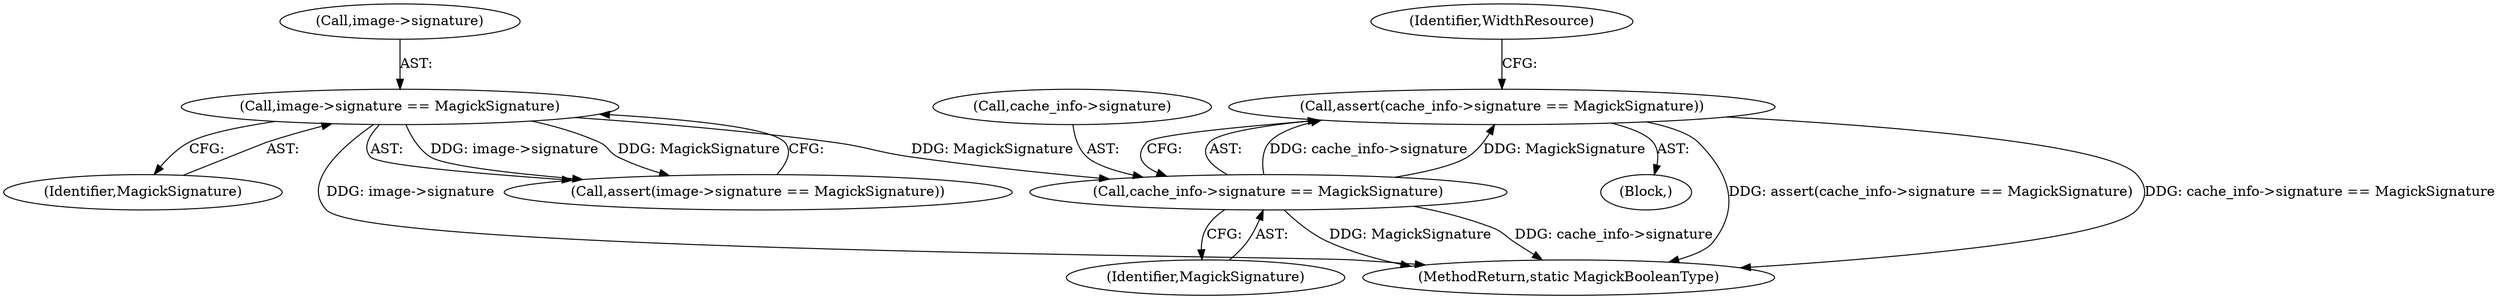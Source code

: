 digraph "0_ImageMagick_4e81ce8b07219c69a9aeccb0f7f7b927ca6db74c_0@API" {
"1000179" [label="(Call,assert(cache_info->signature == MagickSignature))"];
"1000180" [label="(Call,cache_info->signature == MagickSignature)"];
"1000126" [label="(Call,image->signature == MagickSignature)"];
"1000130" [label="(Identifier,MagickSignature)"];
"1000108" [label="(Block,)"];
"1000126" [label="(Call,image->signature == MagickSignature)"];
"1000180" [label="(Call,cache_info->signature == MagickSignature)"];
"1000179" [label="(Call,assert(cache_info->signature == MagickSignature))"];
"1000189" [label="(Identifier,WidthResource)"];
"1001174" [label="(MethodReturn,static MagickBooleanType)"];
"1000125" [label="(Call,assert(image->signature == MagickSignature))"];
"1000184" [label="(Identifier,MagickSignature)"];
"1000181" [label="(Call,cache_info->signature)"];
"1000127" [label="(Call,image->signature)"];
"1000179" -> "1000108"  [label="AST: "];
"1000179" -> "1000180"  [label="CFG: "];
"1000180" -> "1000179"  [label="AST: "];
"1000189" -> "1000179"  [label="CFG: "];
"1000179" -> "1001174"  [label="DDG: assert(cache_info->signature == MagickSignature)"];
"1000179" -> "1001174"  [label="DDG: cache_info->signature == MagickSignature"];
"1000180" -> "1000179"  [label="DDG: cache_info->signature"];
"1000180" -> "1000179"  [label="DDG: MagickSignature"];
"1000180" -> "1000184"  [label="CFG: "];
"1000181" -> "1000180"  [label="AST: "];
"1000184" -> "1000180"  [label="AST: "];
"1000180" -> "1001174"  [label="DDG: MagickSignature"];
"1000180" -> "1001174"  [label="DDG: cache_info->signature"];
"1000126" -> "1000180"  [label="DDG: MagickSignature"];
"1000126" -> "1000125"  [label="AST: "];
"1000126" -> "1000130"  [label="CFG: "];
"1000127" -> "1000126"  [label="AST: "];
"1000130" -> "1000126"  [label="AST: "];
"1000125" -> "1000126"  [label="CFG: "];
"1000126" -> "1001174"  [label="DDG: image->signature"];
"1000126" -> "1000125"  [label="DDG: image->signature"];
"1000126" -> "1000125"  [label="DDG: MagickSignature"];
}
